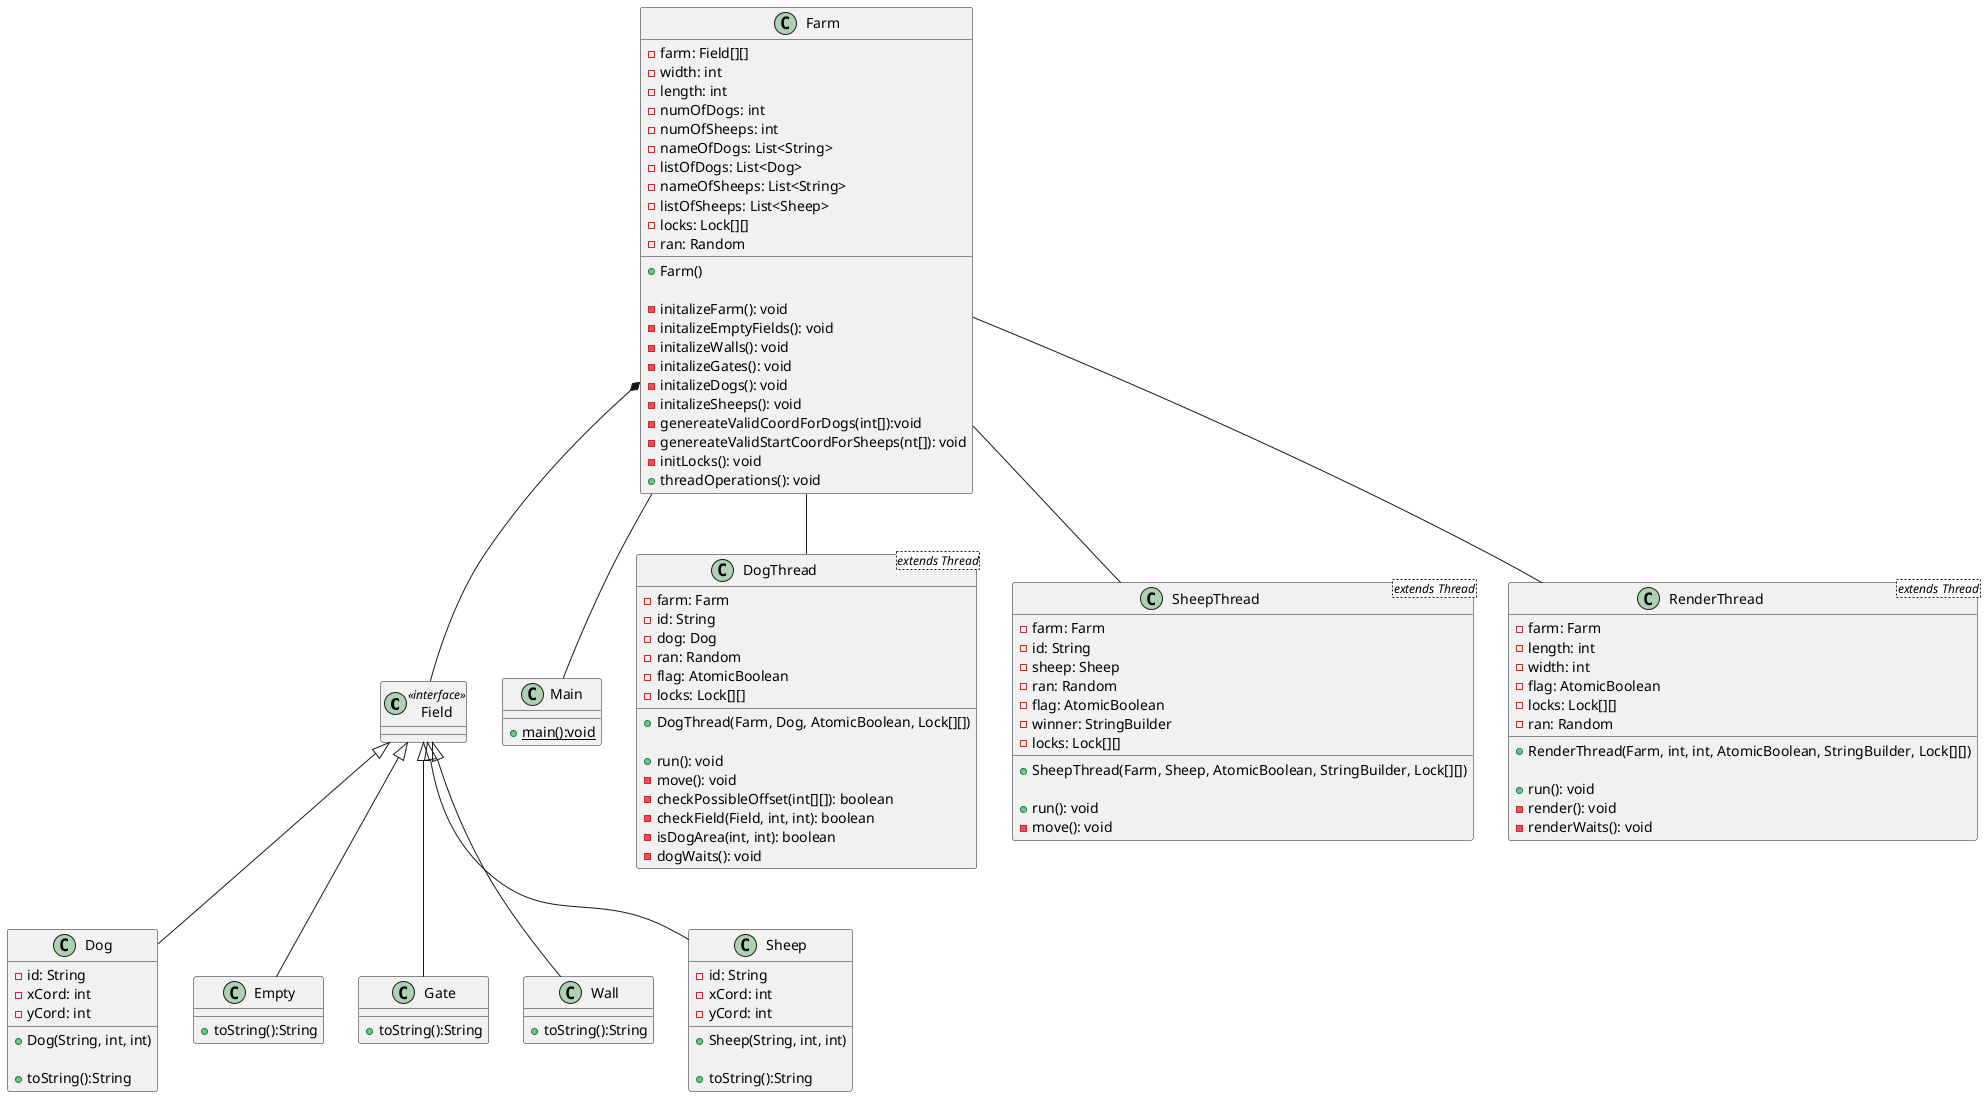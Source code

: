
@startuml FarmSimulation Diagram

class Field <<interface>>
{

}


class Dog
{
    - id: String
    - xCord: int
    - yCord: int

    + Dog(String, int, int)

    + toString():String
}

class Empty
{
    + toString():String
}

class Gate
{
    + toString():String
}

class Wall
{
    + toString():String
}

class Sheep
{
    - id: String
    - xCord: int
    - yCord: int

    + Sheep(String, int, int)

    + toString():String
}

class Main
{
    + {static} main():void
}

class Farm
{
    - farm: Field[][]
    - width: int
    - length: int
    - numOfDogs: int
    - numOfSheeps: int
    - nameOfDogs: List<String>
    - listOfDogs: List<Dog>
    - nameOfSheeps: List<String>
    - listOfSheeps: List<Sheep>
    - locks: Lock[][]
    - ran: Random

    + Farm()

    - initalizeFarm(): void
    - initalizeEmptyFields(): void
    - initalizeWalls(): void
    - initalizeGates(): void
    - initalizeDogs(): void
    - initalizeSheeps(): void
    - genereateValidCoordForDogs(int[]):void
    - genereateValidStartCoordForSheeps(nt[]): void
    - initLocks(): void
    + threadOperations(): void

}


class DogThread<extends Thread> {
  - farm: Farm
  - id: String
  - dog: Dog
  - ran: Random
  - flag: AtomicBoolean
  - locks: Lock[][]

  + DogThread(Farm, Dog, AtomicBoolean, Lock[][])

  + run(): void
  - move(): void
  - checkPossibleOffset(int[][]): boolean
  - checkField(Field, int, int): boolean
  - isDogArea(int, int): boolean
  - dogWaits(): void

}


class SheepThread<extends Thread> {
  - farm: Farm
  - id: String
  - sheep: Sheep
  - ran: Random
  - flag: AtomicBoolean
  - winner: StringBuilder
  - locks: Lock[][]

  + SheepThread(Farm, Sheep, AtomicBoolean, StringBuilder, Lock[][])

  + run(): void
  - move(): void

}

class RenderThread<extends Thread> {
  - farm: Farm
  - length: int
  - width: int
  - flag: AtomicBoolean
  - locks: Lock[][]
  - ran: Random

  + RenderThread(Farm, int, int, AtomicBoolean, StringBuilder, Lock[][])

  + run(): void
  - render(): void
  - renderWaits(): void

}



Field <|-- Dog
Field <|-- Sheep
Field <|-- Empty
Field <|-- Gate
Field <|-- Wall

Farm *-- Field

Farm -- Main

Farm -- DogThread
Farm -- SheepThread
Farm -- RenderThread


@enduml

